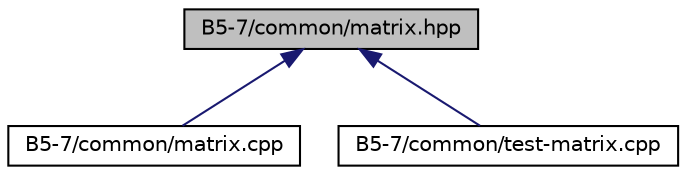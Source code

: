 digraph "B5-7/common/matrix.hpp"
{
 // LATEX_PDF_SIZE
  edge [fontname="Helvetica",fontsize="10",labelfontname="Helvetica",labelfontsize="10"];
  node [fontname="Helvetica",fontsize="10",shape=record];
  Node1 [label="B5-7/common/matrix.hpp",height=0.2,width=0.4,color="black", fillcolor="grey75", style="filled", fontcolor="black",tooltip=" "];
  Node1 -> Node2 [dir="back",color="midnightblue",fontsize="10",style="solid",fontname="Helvetica"];
  Node2 [label="B5-7/common/matrix.cpp",height=0.2,width=0.4,color="black", fillcolor="white", style="filled",URL="$matrix_8cpp.html",tooltip=" "];
  Node1 -> Node3 [dir="back",color="midnightblue",fontsize="10",style="solid",fontname="Helvetica"];
  Node3 [label="B5-7/common/test-matrix.cpp",height=0.2,width=0.4,color="black", fillcolor="white", style="filled",URL="$test-matrix_8cpp.html",tooltip=" "];
}
